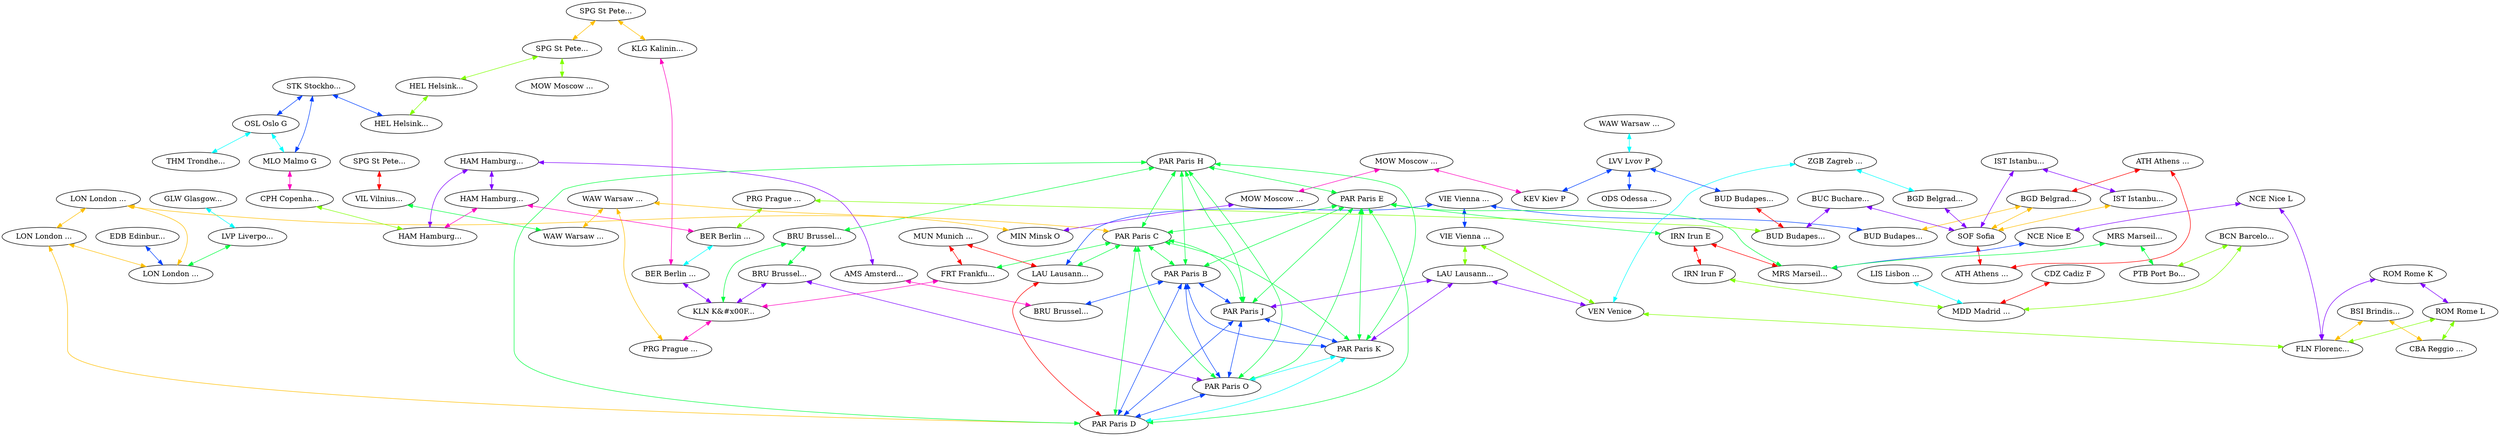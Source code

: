 graph x {
"GLW Glasgow A" [pos="2.02777777777778,-1.61111111111111",label="GLW Glasgow..."]
"EDB Edinburgh A" [pos="2.73611111111111,-1.73611111111111",label="EDB Edinbur..."]
"LVP Liverpool A" [pos="2.06944444444444,-2.15277777777778",label="LVP Liverpo..."]
"LON London A" [pos="2.44444444444444,-2.70833333333333",label="LON London ..."]
"PAR Paris B" [pos="1.36111111111111,-3.69444444444444",label="PAR Paris B"]
"BRU Brussels B" [pos="3.55555555555556,-3.41666666666667",label="BRU Brussel..."]
"AMS Amsterdam B" [pos="3.47222222222222,-2.81944444444444",label="AMS Amsterd..."]
"HAM Hamburg B" [pos="4,-2.56944444444444",label="HAM Hamburg..."]
"LON London C" [pos="2.45833333333333,-3.11111111111111",label="LON London ..."]
"PAR Paris C" [pos="1.72222222222222,-3.54166666666667",label="PAR Paris C"]
"FRT Frankfurt C" [pos="4.09722222222222,-4.01388888888889",label="FRT Frankfu..."]
"MUN Munich C" [pos="4.69444444444444,-4.16666666666667",label="MUN Munich ..."]
"KLN K&#x00F6;ln" [pos="4.05555555555556,-3.41666666666667",label="KLN K&#x00F..."]
"LAU Lausanne C&amp;D" [pos="3.69444444444444,-4.44444444444444",label="LAU Lausann..."]
"LON London D" [pos="2.45833333333333,-2.90277777777778",label="LON London ..."]
"PAR Paris D" [pos="2.04166666666667,-3.68055555555556",label="PAR Paris D"]
"VIE Vienna D" [pos="5.27777777777778,-4.26388888888889",label="VIE Vienna ..."]
"BUD Budapest D" [pos="6.13888888888889,-4.63888888888889",label="BUD Budapes..."]
"BGD Belgrade D" [pos="6.13888888888889,-5.51388888888889",label="BGD Belgrad..."]
"SOF Sofia" [pos="6.70833333333333,-5.75",label="SOF Sofia"]
"IST Istanbul D" [pos="7.69444444444444,-5.91666666666667",label="IST Istanbu..."]
"ATH Athens D" [pos="6.88888888888889,-6.51388888888889",label="ATH Athens ..."]
"PAR Paris E" [pos="2.19444444444444,-4.02777777777778",label="PAR Paris E"]
"MRS Marseille E" [pos="3.01388888888889,-5.11111111111111",label="MRS Marseil..."]
"IRN Irun E" [pos="1.94444444444444,-5.18055555555556",label="IRN Irun E"]
"NCE Nice E" [pos="3.58333333333333,-5.72222222222222",label="NCE Nice E"]
"IRN Irun F" [pos="1.94444444444444,-4.97222222222222",label="IRN Irun F"]
"MRS Marseille F" [pos="3.01388888888889,-5.31944444444444",label="MRS Marseil..."]
"PTB Port Bou F" [pos="2.41666666666667,-5.69444444444444",label="PTB Port Bo..."]
"BCN Barcelona F" [pos="1.86111111111111,-5.93055555555556",label="BCN Barcelo..."]
"MDD Madrid F" [pos="1.15277777777778,-5.875",label="MDD Madrid ..."]
"CDZ Cadiz F" [pos="0.805555555555556,-6.70833333333333",label="CDZ Cadiz F"]
"LIS Lisbon F" [pos="0.263888888888889,-6.09722222222222",label="LIS Lisbon ..."]
"HEL Helsinki G" [pos="6.43055555555556,-1.47222222222222",label="HEL Helsink..."]
"STK Stockholm G" [pos="5.47222222222222,-1.22222222222222",label="STK Stockho..."]
"OSL Oslo G" [pos="4.52777777777778,-1.25",label="OSL Oslo G"]
"THM Trondheim G" [pos="3.97222222222222,-1.01388888888889",label="THM Trondhe..."]
"MLO Malmo G" [pos="4.72222222222222,-1.98611111111111",label="MLO Malmo G"]
"CPH Copenhagen G" [pos="4.72222222222222,-2.19444444444444",label="CPH Copenha..."]
"HAM Hamburg G" [pos="4,-2.34722222222222",label="HAM Hamburg..."]
"PAR Paris H" [pos="2.04166666666667,-4.375",label="PAR Paris H"]
"BRU Brussels H" [pos="3.55555555555556,-3.77777777777778",label="BRU Brussel..."]
"BER Berlin H" [pos="4.93055555555556,-2.79166666666667",label="BER Berlin ..."]
"KLG Kaliningrad H" [pos="5.95833333333333,-2.51388888888889",label="KLG Kalinin..."]
"SPG St Petersburg H" [pos="7.52777777777778,-1.36111111111111",label="SPG St Pete..."]
"HAM Hamburg I" [pos="4,-2.76388888888889",label="HAM Hamburg..."]
"BER Berlin I" [pos="4.93055555555556,-3",label="BER Berlin ..."]
"PRG Prague I" [pos="5.45833333333333,-3.5",label="PRG Prague ..."]
"BUD Budapest I" [pos="6.13888888888889,-4.27777777777778",label="BUD Budapes..."]
"BUC Bucharest I" [pos="7.25,-5.13888888888889",label="BUC Buchare..."]
"ATH Athens I" [pos="6.88888888888889,-6.72222222222222",label="ATH Athens ..."]
"PAR Paris J" [pos="1.70833333333333,-4.51388888888889",label="PAR Paris J"]
"LAU Lausanne J&amp;K" [pos="3.68055555555556,-4.88888888888889",label="LAU Lausann..."]
"VEN Venice" [pos="4.625,-5.01388888888889",label="VEN Venice"]
"ZGB Zagreb J" [pos="5.38888888888889,-5.05555555555556",label="ZGB Zagreb ..."]
"BGD Belgrade J" [pos="6.13888888888889,-5.15277777777778",label="BGD Belgrad..."]
"IST Istanbul J" [pos="7.69444444444444,-5.70833333333333",label="IST Istanbu..."]
"PAR Paris K" [pos="1.36111111111111,-4.375",label="PAR Paris K"]
"VIE Vienna K" [pos="5.27777777777778,-4.47222222222222",label="VIE Vienna ..."]
"FLN Florence" [pos="4.36111111111111,-5.55555555555556",label="FLN Florenc..."]
"ROM Rome K" [pos="4.38888888888889,-6.52777777777778",label="ROM Rome K"]
"ROM Rome L" [pos="4.38888888888889,-6.31944444444444",label="ROM Rome L"]
"CBA Reggio di Calabria L" [pos="5.08333333333333,-7",label="CBA Reggio ..."]
"BSI Brindisi L" [pos="5.69444444444444,-6.22222222222222",label="BSI Brindis..."]
"NCE Nice L" [pos="3.58333333333333,-5.51388888888889",label="NCE Nice L"]
"HEL Helsinki M" [pos="6.43055555555556,-1.26388888888889",label="HEL Helsink..."]
"SPG St Petersburg M" [pos="7.52777777777778,-1.15277777777778",label="SPG St Pete..."]
"MOW Moscow M" [pos="8.27777777777778,-1.52777777777778",label="MOW Moscow ..."]
"WAW Warsaw N" [pos="6.23611111111111,-3.11111111111111",label="WAW Warsaw ..."]
"VIL Vilnius N" [pos="6.75,-2.44444444444444",label="VIL Vilnius..."]
"SPG St Petersburg N" [pos="7.52777777777778,-1.72222222222222",label="SPG St Pete..."]
"PAR Paris O" [pos="1.22222222222222,-4.02777777777778",label="PAR Paris O"]
"BRU Brussels O" [pos="3.55555555555556,-3.98611111111111",label="BRU Brussel..."]
"PRG Prague O" [pos="5.45833333333333,-3.86111111111111",label="PRG Prague ..."]
"WAW Warsaw O" [pos="6.23611111111111,-3.31944444444444",label="WAW Warsaw ..."]
"MIN Minsk O" [pos="7.40277777777778,-2.69444444444444",label="MIN Minsk O"]
"MOW Moscow O" [pos="8.27777777777778,-1.88888888888889",label="MOW Moscow ..."]
"MOW Moscow P" [pos="8.27777777777778,-2.09722222222222",label="MOW Moscow ..."]
"KEV Kiev P" [pos="7.98611111111111,-3.51388888888889",label="KEV Kiev P"]
"LVV Lvov P" [pos="7.29166666666667,-3.69444444444444",label="LVV Lvov P"]
"ODS Odessa P" [pos="8.05555555555556,-4.36111111111111",label="ODS Odessa ..."]
"WAW Warsaw P" [pos="6.23611111111111,-3.68055555555556",label="WAW Warsaw ..."]
"BUD Budapest P" [pos="6.13888888888889,-4.06944444444444",label="BUD Budapes..."]
"SPG St Petersburg H" -- "KLG Kaliningrad H" [dir="both",color="0.125,1,1"]
"SPG St Petersburg H" -- "SPG St Petersburg M" [dir="both",color="0.125,1,1"]
"PRG Prague I" -- "BUD Budapest I" [dir="both",color="0.25,1,1"]
"PRG Prague I" -- "BER Berlin I" [dir="both",color="0.25,1,1"]
"PAR Paris H" -- "PAR Paris B" [dir="both",color="0.375,1,1"]
"PAR Paris H" -- "PAR Paris D" [dir="both",color="0.375,1,1"]
"PAR Paris H" -- "PAR Paris K" [dir="both",color="0.375,1,1"]
"PAR Paris H" -- "BRU Brussels H" [dir="both",color="0.375,1,1"]
"PAR Paris H" -- "PAR Paris E" [dir="both",color="0.375,1,1"]
"PAR Paris H" -- "PAR Paris C" [dir="both",color="0.375,1,1"]
"PAR Paris H" -- "PAR Paris O" [dir="both",color="0.375,1,1"]
"PAR Paris H" -- "PAR Paris J" [dir="both",color="0.375,1,1"]
"WAW Warsaw P" -- "LVV Lvov P" [dir="both",color="0.5,1,1"]
"STK Stockholm G" -- "OSL Oslo G" [dir="both",color="0.625,1,1"]
"STK Stockholm G" -- "HEL Helsinki G" [dir="both",color="0.625,1,1"]
"STK Stockholm G" -- "MLO Malmo G" [dir="both",color="0.625,1,1"]
"HAM Hamburg B" -- "HAM Hamburg I" [dir="both",color="0.75,1,1"]
"HAM Hamburg B" -- "AMS Amsterdam B" [dir="both",color="0.75,1,1"]
"HAM Hamburg B" -- "HAM Hamburg G" [dir="both",color="0.75,1,1"]
"HAM Hamburg I" -- "BER Berlin I" [dir="both",color="0.875,1,1"]
"HAM Hamburg I" -- "HAM Hamburg G" [dir="both",color="0.875,1,1"]
"MUN Munich C" -- "FRT Frankfurt C" [dir="both",color="1,1,1"]
"MUN Munich C" -- "LAU Lausanne C&amp;D" [dir="both",color="1,1,1"]
"LON London C" -- "LON London D" [dir="both",color="0.125,1,1"]
"LON London C" -- "LON London A" [dir="both",color="0.125,1,1"]
"LON London C" -- "PAR Paris C" [dir="both",color="0.125,1,1"]
"SPG St Petersburg M" -- "HEL Helsinki M" [dir="both",color="0.25,1,1"]
"SPG St Petersburg M" -- "MOW Moscow M" [dir="both",color="0.25,1,1"]
"PAR Paris E" -- "PAR Paris D" [dir="both",color="0.375,1,1"]
"PAR Paris E" -- "PAR Paris C" [dir="both",color="0.375,1,1"]
"PAR Paris E" -- "PAR Paris B" [dir="both",color="0.375,1,1"]
"PAR Paris E" -- "IRN Irun E" [dir="both",color="0.375,1,1"]
"PAR Paris E" -- "PAR Paris K" [dir="both",color="0.375,1,1"]
"PAR Paris E" -- "MRS Marseille E" [dir="both",color="0.375,1,1"]
"PAR Paris E" -- "PAR Paris J" [dir="both",color="0.375,1,1"]
"PAR Paris E" -- "PAR Paris O" [dir="both",color="0.375,1,1"]
"GLW Glasgow A" -- "LVP Liverpool A" [dir="both",color="0.5,1,1"]
"VIE Vienna D" -- "BUD Budapest D" [dir="both",color="0.625,1,1"]
"VIE Vienna D" -- "LAU Lausanne C&amp;D" [dir="both",color="0.625,1,1"]
"VIE Vienna D" -- "VIE Vienna K" [dir="both",color="0.625,1,1"]
"NCE Nice L" -- "FLN Florence" [dir="both",color="0.75,1,1"]
"NCE Nice L" -- "NCE Nice E" [dir="both",color="0.75,1,1"]
"MOW Moscow P" -- "MOW Moscow O" [dir="both",color="0.875,1,1"]
"MOW Moscow P" -- "KEV Kiev P" [dir="both",color="0.875,1,1"]
"SPG St Petersburg N" -- "VIL Vilnius N" [dir="both",color="1,1,1"]
"LON London D" -- "PAR Paris D" [dir="both",color="0.125,1,1"]
"LON London D" -- "LON London A" [dir="both",color="0.125,1,1"]
"VIE Vienna K" -- "LAU Lausanne J&amp;K" [dir="both",color="0.25,1,1"]
"VIE Vienna K" -- "VEN Venice" [dir="both",color="0.25,1,1"]
"PAR Paris C" -- "PAR Paris D" [dir="both",color="0.375,1,1"]
"PAR Paris C" -- "PAR Paris B" [dir="both",color="0.375,1,1"]
"PAR Paris C" -- "FRT Frankfurt C" [dir="both",color="0.375,1,1"]
"PAR Paris C" -- "LAU Lausanne C&amp;D" [dir="both",color="0.375,1,1"]
"PAR Paris C" -- "PAR Paris K" [dir="both",color="0.375,1,1"]
"PAR Paris C" -- "PAR Paris J" [dir="both",color="0.375,1,1"]
"PAR Paris C" -- "PAR Paris O" [dir="both",color="0.375,1,1"]
"ZGB Zagreb J" -- "BGD Belgrade J" [dir="both",color="0.5,1,1"]
"ZGB Zagreb J" -- "VEN Venice" [dir="both",color="0.5,1,1"]
"NCE Nice E" -- "MRS Marseille E" [dir="both",color="0.625,1,1"]
"ROM Rome K" -- "ROM Rome L" [dir="both",color="0.75,1,1"]
"ROM Rome K" -- "FLN Florence" [dir="both",color="0.75,1,1"]
"KLG Kaliningrad H" -- "BER Berlin H" [dir="both",color="0.875,1,1"]
"ATH Athens D" -- "BGD Belgrade D" [dir="both",color="1,1,1"]
"ATH Athens D" -- "ATH Athens I" [dir="both",color="1,1,1"]
"BSI Brindisi L" -- "CBA Reggio di Calabria L" [dir="both",color="0.125,1,1"]
"BSI Brindisi L" -- "FLN Florence" [dir="both",color="0.125,1,1"]
"ROM Rome L" -- "CBA Reggio di Calabria L" [dir="both",color="0.25,1,1"]
"ROM Rome L" -- "FLN Florence" [dir="both",color="0.25,1,1"]
"VIL Vilnius N" -- "WAW Warsaw N" [dir="both",color="0.375,1,1"]
"BER Berlin I" -- "BER Berlin H" [dir="both",color="0.5,1,1"]
"LVV Lvov P" -- "BUD Budapest P" [dir="both",color="0.625,1,1"]
"LVV Lvov P" -- "ODS Odessa P" [dir="both",color="0.625,1,1"]
"LVV Lvov P" -- "KEV Kiev P" [dir="both",color="0.625,1,1"]
"LAU Lausanne J&amp;K" -- "PAR Paris K" [dir="both",color="0.75,1,1"]
"LAU Lausanne J&amp;K" -- "VEN Venice" [dir="both",color="0.75,1,1"]
"LAU Lausanne J&amp;K" -- "PAR Paris J" [dir="both",color="0.75,1,1"]
"AMS Amsterdam B" -- "BRU Brussels B" [dir="both",color="0.875,1,1"]
"IRN Irun E" -- "IRN Irun F" [dir="both",color="1,1,1"]
"IRN Irun E" -- "MRS Marseille E" [dir="both",color="1,1,1"]
"BGD Belgrade D" -- "BUD Budapest D" [dir="both",color="0.125,1,1"]
"BGD Belgrade D" -- "SOF Sofia" [dir="both",color="0.125,1,1"]
"HEL Helsinki M" -- "HEL Helsinki G" [dir="both",color="0.25,1,1"]
"BRU Brussels H" -- "KLN K&#x00F6;ln" [dir="both",color="0.375,1,1"]
"BRU Brussels H" -- "BRU Brussels O" [dir="both",color="0.375,1,1"]
"OSL Oslo G" -- "MLO Malmo G" [dir="both",color="0.5,1,1"]
"OSL Oslo G" -- "THM Trondheim G" [dir="both",color="0.5,1,1"]
"BUC Bucharest I" -- "SOF Sofia" [dir="both",color="0.75,1,1"]
"BUC Bucharest I" -- "BUD Budapest I" [dir="both",color="0.75,1,1"]
"FRT Frankfurt C" -- "KLN K&#x00F6;ln" [dir="both",color="0.875,1,1"]
"WAW Warsaw O" -- "PRG Prague O" [dir="both",color="0.125,1,1"]
"WAW Warsaw O" -- "WAW Warsaw N" [dir="both",color="0.125,1,1"]
"WAW Warsaw O" -- "MIN Minsk O" [dir="both",color="0.125,1,1"]
"VEN Venice" -- "FLN Florence" [dir="both",color="0.25,1,1"]
"MRS Marseille F" -- "PTB Port Bou F" [dir="both",color="0.375,1,1"]
"MRS Marseille F" -- "MRS Marseille E" [dir="both",color="0.375,1,1"]
"PAR Paris B" -- "PAR Paris D" [dir="both",color="0.625,1,1"]
"PAR Paris B" -- "BRU Brussels B" [dir="both",color="0.625,1,1"]
"PAR Paris B" -- "PAR Paris K" [dir="both",color="0.625,1,1"]
"PAR Paris B" -- "PAR Paris J" [dir="both",color="0.625,1,1"]
"PAR Paris B" -- "PAR Paris O" [dir="both",color="0.625,1,1"]
"IST Istanbul J" -- "IST Istanbul D" [dir="both",color="0.75,1,1"]
"IST Istanbul J" -- "SOF Sofia" [dir="both",color="0.75,1,1"]
"LAU Lausanne C&amp;D" -- "PAR Paris D" [dir="both",color="1,1,1"]
"IST Istanbul D" -- "SOF Sofia" [dir="both",color="0.125,1,1"]
"BCN Barcelona F" -- "PTB Port Bou F" [dir="both",color="0.25,1,1"]
"BCN Barcelona F" -- "MDD Madrid F" [dir="both",color="0.25,1,1"]
"LVP Liverpool A" -- "LON London A" [dir="both",color="0.375,1,1"]
"LIS Lisbon F" -- "MDD Madrid F" [dir="both",color="0.5,1,1"]
"EDB Edinburgh A" -- "LON London A" [dir="both",color="0.625,1,1"]
"BRU Brussels O" -- "KLN K&#x00F6;ln" [dir="both",color="0.75,1,1"]
"BRU Brussels O" -- "PAR Paris O" [dir="both",color="0.75,1,1"]
"MLO Malmo G" -- "CPH Copenhagen G" [dir="both",color="0.875,1,1"]
"CPH Copenhagen G" -- "HAM Hamburg G" [dir="both",color="0.25,1,1"]
"PAR Paris J" -- "PAR Paris D" [dir="both",color="0.625,1,1"]
"PAR Paris J" -- "PAR Paris K" [dir="both",color="0.625,1,1"]
"PAR Paris J" -- "PAR Paris O" [dir="both",color="0.625,1,1"]
"BGD Belgrade J" -- "SOF Sofia" [dir="both",color="0.75,1,1"]
"SOF Sofia" -- "ATH Athens I" [dir="both",color="1,1,1"]
"PAR Paris K" -- "PAR Paris D" [dir="both",color="0.5,1,1"]
"PAR Paris K" -- "PAR Paris O" [dir="both",color="0.5,1,1"]
"PAR Paris O" -- "PAR Paris D" [dir="both",color="0.625,1,1"]
"MOW Moscow O" -- "MIN Minsk O" [dir="both",color="0.75,1,1"]
"BUD Budapest P" -- "BUD Budapest I" [dir="both",color="1,1,1"]
"IRN Irun F" -- "MDD Madrid F" [dir="both",color="0.25,1,1"]
"BER Berlin H" -- "KLN K&#x00F6;ln" [dir="both",color="0.75,1,1"]
"KLN K&#x00F6;ln" -- "PRG Prague O" [dir="both",color="0.875,1,1"]
"CDZ Cadiz F" -- "MDD Madrid F" [dir="both",color="1,1,1"]
}
